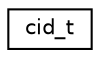 digraph "Graphical Class Hierarchy"
{
 // LATEX_PDF_SIZE
  edge [fontname="Helvetica",fontsize="10",labelfontname="Helvetica",labelfontsize="10"];
  node [fontname="Helvetica",fontsize="10",shape=record];
  rankdir="LR";
  Node0 [label="cid_t",height=0.2,width=0.4,color="black", fillcolor="white", style="filled",URL="$structcid__t.html",tooltip="CID register see section 5.2 in SD-Spec v5.00."];
}
